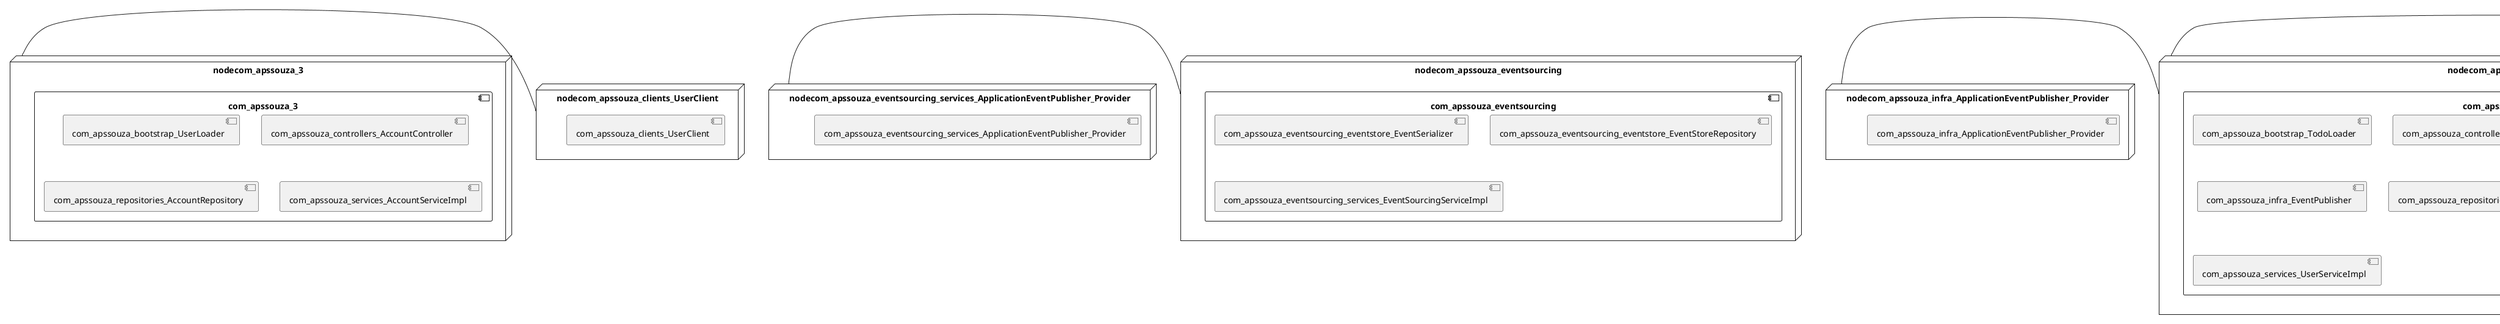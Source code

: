 @startuml
skinparam fixCircleLabelOverlapping true
skinparam componentStyle uml2
node nodecom_apssouza {
component com_apssouza {
[com_apssouza_controllers_TodoChangesController] [[apssouza22-java-microservice.system#_ji1r1hGXEe-Zq5jtYOzzDA]]
[com_apssouza_monitors_TodoStoreEventChanges] [[apssouza22-java-microservice.system#_ji1r1hGXEe-Zq5jtYOzzDA]]
}
}
node nodecom_apssouza_2 {
component com_apssouza_2 {
[com_apssouza_bootstrap_TodoLoader] [[apssouza22-java-microservice.system#_ji1r1hGXEe-Zq5jtYOzzDA]]
[com_apssouza_controllers_TodoController] [[apssouza22-java-microservice.system#_ji1r1hGXEe-Zq5jtYOzzDA]]
[com_apssouza_controllers_UserController] [[apssouza22-java-microservice.system#_ji1r1hGXEe-Zq5jtYOzzDA]]
[com_apssouza_infra_EventPublisher] [[apssouza22-java-microservice.system#_ji1r1hGXEe-Zq5jtYOzzDA]]
[com_apssouza_repositories_TodoRepository] [[apssouza22-java-microservice.system#_ji1r1hGXEe-Zq5jtYOzzDA]]
[com_apssouza_services_TodoServiceImpl] [[apssouza22-java-microservice.system#_ji1r1hGXEe-Zq5jtYOzzDA]]
[com_apssouza_services_UserServiceImpl] [[apssouza22-java-microservice.system#_ji1r1hGXEe-Zq5jtYOzzDA]]
}
}
node nodecom_apssouza_3 {
component com_apssouza_3 {
[com_apssouza_bootstrap_UserLoader] [[apssouza22-java-microservice.system#_ji1r1hGXEe-Zq5jtYOzzDA]]
[com_apssouza_controllers_AccountController] [[apssouza22-java-microservice.system#_ji1r1hGXEe-Zq5jtYOzzDA]]
[com_apssouza_repositories_AccountRepository] [[apssouza22-java-microservice.system#_ji1r1hGXEe-Zq5jtYOzzDA]]
[com_apssouza_services_AccountServiceImpl] [[apssouza22-java-microservice.system#_ji1r1hGXEe-Zq5jtYOzzDA]]
}
}
node nodecom_apssouza_4 {
component com_apssouza_4 {
[com_apssouza_controllers_TodoServiceStatisticsController] [[apssouza22-java-microservice.system#_ji1r1hGXEe-Zq5jtYOzzDA]]
[com_apssouza_monitors_TodoServiceMethodInvokedStore] [[apssouza22-java-microservice.system#_ji1r1hGXEe-Zq5jtYOzzDA]]
}
}
node nodecom_apssouza_5 {
component com_apssouza_5 {
[com_apssouza_eventsourcing_commands_EmailCommandHandler] [[apssouza22-java-microservice.system#_ji1r1hGXEe-Zq5jtYOzzDA]]
[com_apssouza_mailservice_controllers_NotifyController] [[apssouza22-java-microservice.system#_ji1r1hGXEe-Zq5jtYOzzDA]]
}
}
node nodecom_apssouza_eventsourcing {
component com_apssouza_eventsourcing {
[com_apssouza_eventsourcing_eventstore_EventSerializer] [[apssouza22-java-microservice.system#_ji1r1hGXEe-Zq5jtYOzzDA]]
[com_apssouza_eventsourcing_eventstore_EventStoreRepository] [[apssouza22-java-microservice.system#_ji1r1hGXEe-Zq5jtYOzzDA]]
[com_apssouza_eventsourcing_services_EventSourcingServiceImpl] [[apssouza22-java-microservice.system#_ji1r1hGXEe-Zq5jtYOzzDA]]
}
}
node nodecom_apssouza_mailservice {
component com_apssouza_mailservice {
[com_apssouza_mailservice_controllers_EmailController] [[apssouza22-java-microservice.system#_ji1r1hGXEe-Zq5jtYOzzDA]]
[com_apssouza_mailservice_repository_EmailRepository] [[apssouza22-java-microservice.system#_ji1r1hGXEe-Zq5jtYOzzDA]]
}
}
node nodeTodoController {
[TodoController] [[apssouza22-java-microservice.system#_ji1r1hGXEe-Zq5jtYOzzDA]]
}
node nodeUserClient {
[UserClient] [[apssouza22-java-microservice.system#_ji1r1hGXEe-Zq5jtYOzzDA]]
}
node nodecom_apssouza_clients_UserClient {
[com_apssouza_clients_UserClient] [[apssouza22-java-microservice.system#_ji1r1hGXEe-Zq5jtYOzzDA]]
}
node nodecom_apssouza_eventsourcing_services_ApplicationEventPublisher_Provider {
[com_apssouza_eventsourcing_services_ApplicationEventPublisher_Provider] [[apssouza22-java-microservice.system#_ji1r1hGXEe-Zq5jtYOzzDA]]
}
node nodecom_apssouza_infra_ApplicationEventPublisher_Provider {
[com_apssouza_infra_ApplicationEventPublisher_Provider] [[apssouza22-java-microservice.system#_ji1r1hGXEe-Zq5jtYOzzDA]]
}
node nodecom_apssouza_infra_Source_Provider {
[com_apssouza_infra_Source_Provider] [[apssouza22-java-microservice.system#_ji1r1hGXEe-Zq5jtYOzzDA]]
}
node nodecom_apssouza_integrations_socket_TodoSocketController {
[com_apssouza_integrations_socket_TodoSocketController] [[apssouza22-java-microservice.system#_ji1r1hGXEe-Zq5jtYOzzDA]]
}
node nodeuser_users_Provider {
[user_users_Provider] [[apssouza22-java-microservice.system#_ji1r1hGXEe-Zq5jtYOzzDA]]
}
[nodecom_apssouza_3] - [nodecom_apssouza_clients_UserClient]
[nodecom_apssouza_eventsourcing_services_ApplicationEventPublisher_Provider] - [nodecom_apssouza_eventsourcing]
[nodecom_apssouza_infra_ApplicationEventPublisher_Provider] - [nodecom_apssouza_2]
[nodecom_apssouza_infra_Source_Provider] - [nodecom_apssouza_2]
[nodeuser_users_Provider] - [nodeUserClient]

@enduml
